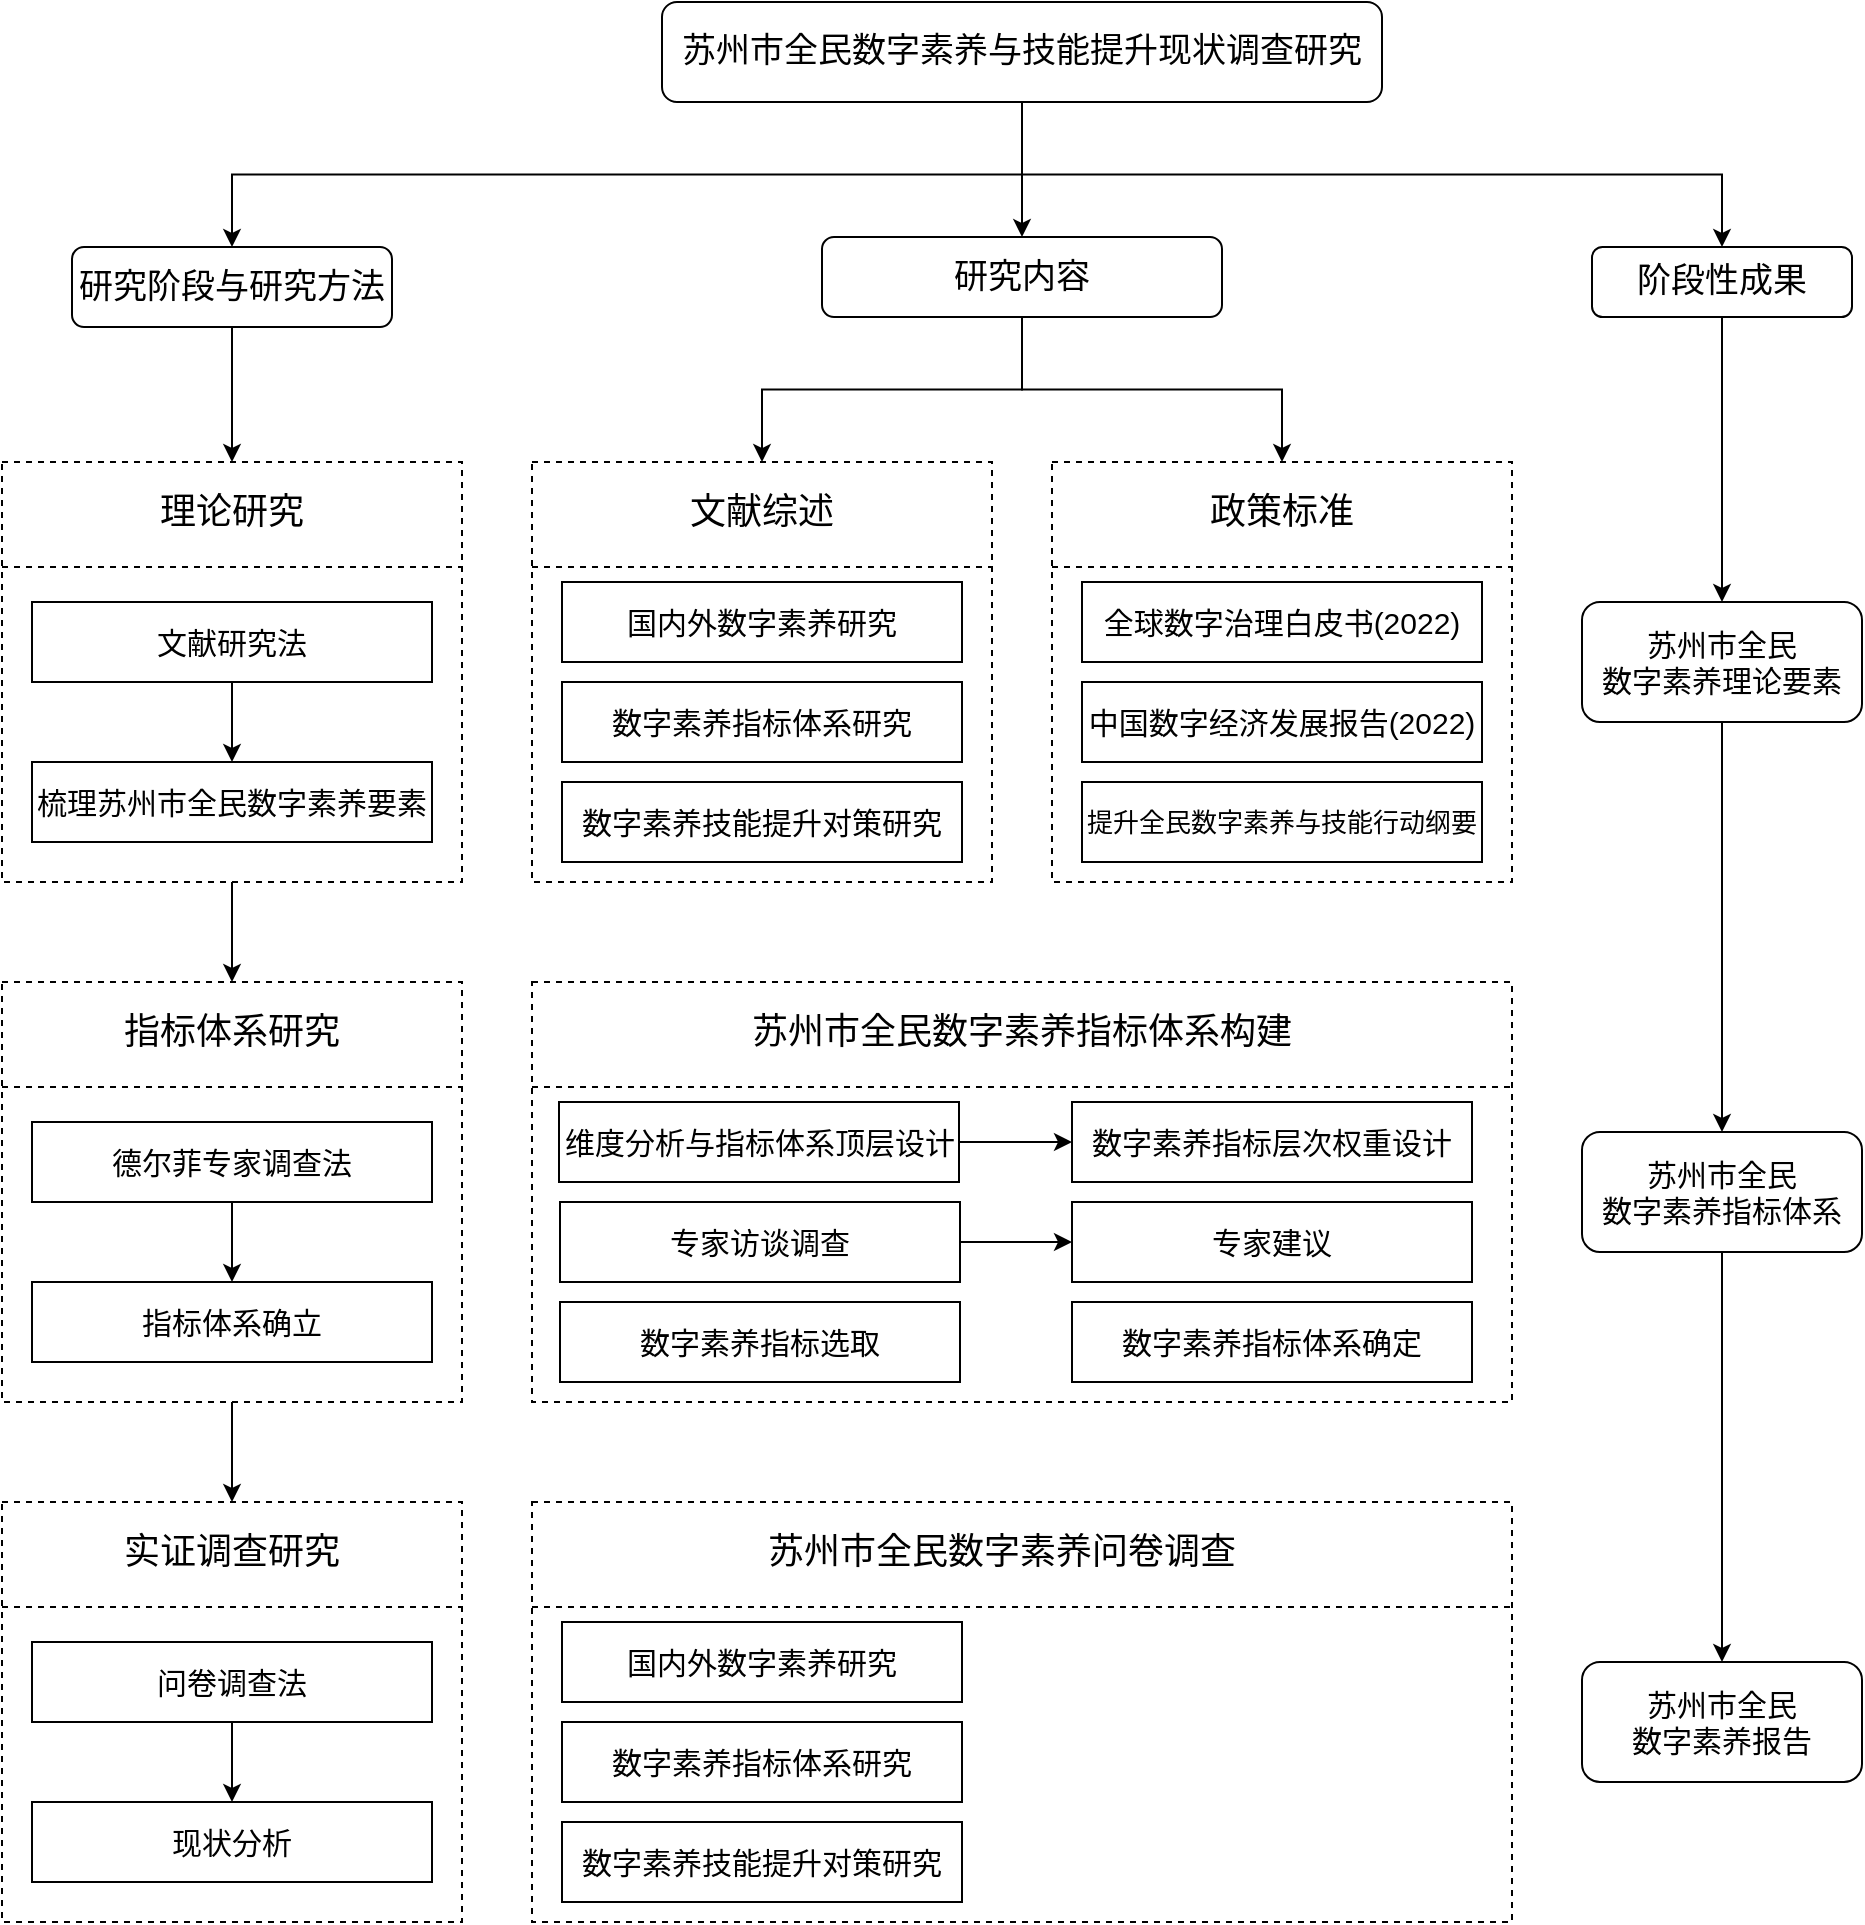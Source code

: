 <mxfile version="21.1.8" type="github">
  <diagram name="第 1 页" id="ylQiIapKLuFGazXnUSWv">
    <mxGraphModel dx="1811" dy="585" grid="1" gridSize="10" guides="1" tooltips="1" connect="1" arrows="1" fold="1" page="1" pageScale="1" pageWidth="827" pageHeight="1169" math="0" shadow="0">
      <root>
        <mxCell id="0" />
        <mxCell id="1" parent="0" />
        <mxCell id="sdYyX6AsqRZzDsCQbQxA-26" style="edgeStyle=orthogonalEdgeStyle;rounded=0;orthogonalLoop=1;jettySize=auto;html=1;exitX=0.5;exitY=1;exitDx=0;exitDy=0;" edge="1" parent="1" source="sdYyX6AsqRZzDsCQbQxA-2" target="sdYyX6AsqRZzDsCQbQxA-4">
          <mxGeometry relative="1" as="geometry" />
        </mxCell>
        <mxCell id="sdYyX6AsqRZzDsCQbQxA-27" style="edgeStyle=orthogonalEdgeStyle;rounded=0;orthogonalLoop=1;jettySize=auto;html=1;exitX=0.5;exitY=1;exitDx=0;exitDy=0;entryX=0.5;entryY=0;entryDx=0;entryDy=0;" edge="1" parent="1" source="sdYyX6AsqRZzDsCQbQxA-2" target="sdYyX6AsqRZzDsCQbQxA-7">
          <mxGeometry relative="1" as="geometry" />
        </mxCell>
        <mxCell id="sdYyX6AsqRZzDsCQbQxA-28" style="edgeStyle=orthogonalEdgeStyle;rounded=0;orthogonalLoop=1;jettySize=auto;html=1;exitX=0.5;exitY=1;exitDx=0;exitDy=0;entryX=0.5;entryY=0;entryDx=0;entryDy=0;" edge="1" parent="1" source="sdYyX6AsqRZzDsCQbQxA-2" target="sdYyX6AsqRZzDsCQbQxA-5">
          <mxGeometry relative="1" as="geometry" />
        </mxCell>
        <mxCell id="sdYyX6AsqRZzDsCQbQxA-2" value="苏州市全民数字素养与技能提升现状调查研究" style="rounded=1;whiteSpace=wrap;html=1;fontSize=17;" vertex="1" parent="1">
          <mxGeometry x="265" y="20" width="360" height="50" as="geometry" />
        </mxCell>
        <mxCell id="sdYyX6AsqRZzDsCQbQxA-42" style="edgeStyle=orthogonalEdgeStyle;rounded=0;orthogonalLoop=1;jettySize=auto;html=1;exitX=0.5;exitY=1;exitDx=0;exitDy=0;entryX=0.5;entryY=0;entryDx=0;entryDy=0;" edge="1" parent="1" source="sdYyX6AsqRZzDsCQbQxA-4" target="sdYyX6AsqRZzDsCQbQxA-9">
          <mxGeometry relative="1" as="geometry" />
        </mxCell>
        <mxCell id="sdYyX6AsqRZzDsCQbQxA-43" style="edgeStyle=orthogonalEdgeStyle;rounded=0;orthogonalLoop=1;jettySize=auto;html=1;exitX=0.5;exitY=1;exitDx=0;exitDy=0;entryX=0.5;entryY=0;entryDx=0;entryDy=0;" edge="1" parent="1" source="sdYyX6AsqRZzDsCQbQxA-4" target="sdYyX6AsqRZzDsCQbQxA-17">
          <mxGeometry relative="1" as="geometry" />
        </mxCell>
        <mxCell id="sdYyX6AsqRZzDsCQbQxA-4" value="研究内容" style="rounded=1;whiteSpace=wrap;html=1;fontSize=17;" vertex="1" parent="1">
          <mxGeometry x="345" y="137.5" width="200" height="40" as="geometry" />
        </mxCell>
        <mxCell id="sdYyX6AsqRZzDsCQbQxA-45" style="edgeStyle=orthogonalEdgeStyle;rounded=0;orthogonalLoop=1;jettySize=auto;html=1;exitX=0.5;exitY=1;exitDx=0;exitDy=0;entryX=0.5;entryY=0;entryDx=0;entryDy=0;" edge="1" parent="1" source="sdYyX6AsqRZzDsCQbQxA-5" target="sdYyX6AsqRZzDsCQbQxA-44">
          <mxGeometry relative="1" as="geometry" />
        </mxCell>
        <mxCell id="sdYyX6AsqRZzDsCQbQxA-5" value="阶段性成果" style="rounded=1;whiteSpace=wrap;html=1;fontSize=17;" vertex="1" parent="1">
          <mxGeometry x="730" y="142.5" width="130" height="35" as="geometry" />
        </mxCell>
        <mxCell id="sdYyX6AsqRZzDsCQbQxA-41" style="edgeStyle=orthogonalEdgeStyle;rounded=0;orthogonalLoop=1;jettySize=auto;html=1;exitX=0.5;exitY=1;exitDx=0;exitDy=0;entryX=0.5;entryY=0;entryDx=0;entryDy=0;" edge="1" parent="1" source="sdYyX6AsqRZzDsCQbQxA-7" target="sdYyX6AsqRZzDsCQbQxA-32">
          <mxGeometry relative="1" as="geometry" />
        </mxCell>
        <mxCell id="sdYyX6AsqRZzDsCQbQxA-7" value="研究阶段与研究方法" style="rounded=1;whiteSpace=wrap;html=1;fontSize=17;" vertex="1" parent="1">
          <mxGeometry x="-30" y="142.5" width="160" height="40" as="geometry" />
        </mxCell>
        <mxCell id="sdYyX6AsqRZzDsCQbQxA-9" value="" style="rounded=0;whiteSpace=wrap;html=1;dashed=1;" vertex="1" parent="1">
          <mxGeometry x="200" y="250" width="230" height="210" as="geometry" />
        </mxCell>
        <mxCell id="sdYyX6AsqRZzDsCQbQxA-10" value="" style="endArrow=none;dashed=1;html=1;rounded=0;entryX=1;entryY=0.25;entryDx=0;entryDy=0;exitX=0;exitY=0.25;exitDx=0;exitDy=0;" edge="1" parent="1" source="sdYyX6AsqRZzDsCQbQxA-9" target="sdYyX6AsqRZzDsCQbQxA-9">
          <mxGeometry width="50" height="50" relative="1" as="geometry">
            <mxPoint x="360" y="350" as="sourcePoint" />
            <mxPoint x="410" y="300" as="targetPoint" />
          </mxGeometry>
        </mxCell>
        <mxCell id="sdYyX6AsqRZzDsCQbQxA-11" value="文献综述" style="text;html=1;strokeColor=none;fillColor=none;align=center;verticalAlign=middle;whiteSpace=wrap;rounded=0;fontSize=18;" vertex="1" parent="1">
          <mxGeometry x="240" y="260" width="150" height="30" as="geometry" />
        </mxCell>
        <mxCell id="sdYyX6AsqRZzDsCQbQxA-14" value="国内外数字素养研究" style="rounded=0;whiteSpace=wrap;html=1;fontSize=15;" vertex="1" parent="1">
          <mxGeometry x="215" y="310" width="200" height="40" as="geometry" />
        </mxCell>
        <mxCell id="sdYyX6AsqRZzDsCQbQxA-15" value="数字素养指标体系研究" style="rounded=0;whiteSpace=wrap;html=1;fontSize=15;" vertex="1" parent="1">
          <mxGeometry x="215" y="360" width="200" height="40" as="geometry" />
        </mxCell>
        <mxCell id="sdYyX6AsqRZzDsCQbQxA-16" value="数字素养技能提升对策研究" style="rounded=0;whiteSpace=wrap;html=1;fontSize=15;" vertex="1" parent="1">
          <mxGeometry x="215" y="410" width="200" height="40" as="geometry" />
        </mxCell>
        <mxCell id="sdYyX6AsqRZzDsCQbQxA-17" value="" style="rounded=0;whiteSpace=wrap;html=1;dashed=1;" vertex="1" parent="1">
          <mxGeometry x="460" y="250" width="230" height="210" as="geometry" />
        </mxCell>
        <mxCell id="sdYyX6AsqRZzDsCQbQxA-18" value="" style="endArrow=none;dashed=1;html=1;rounded=0;entryX=1;entryY=0.25;entryDx=0;entryDy=0;exitX=0;exitY=0.25;exitDx=0;exitDy=0;" edge="1" parent="1" source="sdYyX6AsqRZzDsCQbQxA-17" target="sdYyX6AsqRZzDsCQbQxA-17">
          <mxGeometry width="50" height="50" relative="1" as="geometry">
            <mxPoint x="620" y="350" as="sourcePoint" />
            <mxPoint x="670" y="300" as="targetPoint" />
          </mxGeometry>
        </mxCell>
        <mxCell id="sdYyX6AsqRZzDsCQbQxA-19" value="政策标准" style="text;html=1;strokeColor=none;fillColor=none;align=center;verticalAlign=middle;whiteSpace=wrap;rounded=0;fontSize=18;" vertex="1" parent="1">
          <mxGeometry x="500" y="260" width="150" height="30" as="geometry" />
        </mxCell>
        <mxCell id="sdYyX6AsqRZzDsCQbQxA-20" value="全球数字治理白皮书(2022)" style="rounded=0;whiteSpace=wrap;html=1;fontSize=15;" vertex="1" parent="1">
          <mxGeometry x="475" y="310" width="200" height="40" as="geometry" />
        </mxCell>
        <mxCell id="sdYyX6AsqRZzDsCQbQxA-21" value="中国数字经济发展报告(2022)" style="rounded=0;whiteSpace=wrap;html=1;fontSize=15;" vertex="1" parent="1">
          <mxGeometry x="475" y="360" width="200" height="40" as="geometry" />
        </mxCell>
        <mxCell id="sdYyX6AsqRZzDsCQbQxA-22" value="提升全民数字素养与技能行动纲要" style="rounded=0;whiteSpace=wrap;html=1;fontSize=13;" vertex="1" parent="1">
          <mxGeometry x="475" y="410" width="200" height="40" as="geometry" />
        </mxCell>
        <mxCell id="sdYyX6AsqRZzDsCQbQxA-76" style="edgeStyle=orthogonalEdgeStyle;rounded=0;orthogonalLoop=1;jettySize=auto;html=1;exitX=0.5;exitY=1;exitDx=0;exitDy=0;entryX=0.5;entryY=0;entryDx=0;entryDy=0;" edge="1" parent="1" source="sdYyX6AsqRZzDsCQbQxA-32" target="sdYyX6AsqRZzDsCQbQxA-50">
          <mxGeometry relative="1" as="geometry" />
        </mxCell>
        <mxCell id="sdYyX6AsqRZzDsCQbQxA-32" value="" style="rounded=0;whiteSpace=wrap;html=1;dashed=1;" vertex="1" parent="1">
          <mxGeometry x="-65" y="250" width="230" height="210" as="geometry" />
        </mxCell>
        <mxCell id="sdYyX6AsqRZzDsCQbQxA-33" value="" style="endArrow=none;dashed=1;html=1;rounded=0;entryX=1;entryY=0.25;entryDx=0;entryDy=0;exitX=0;exitY=0.25;exitDx=0;exitDy=0;" edge="1" parent="1" source="sdYyX6AsqRZzDsCQbQxA-32" target="sdYyX6AsqRZzDsCQbQxA-32">
          <mxGeometry width="50" height="50" relative="1" as="geometry">
            <mxPoint x="95" y="350" as="sourcePoint" />
            <mxPoint x="145" y="300" as="targetPoint" />
          </mxGeometry>
        </mxCell>
        <mxCell id="sdYyX6AsqRZzDsCQbQxA-34" value="理论研究" style="text;html=1;strokeColor=none;fillColor=none;align=center;verticalAlign=middle;whiteSpace=wrap;rounded=0;fontSize=18;" vertex="1" parent="1">
          <mxGeometry x="-25" y="260" width="150" height="30" as="geometry" />
        </mxCell>
        <mxCell id="sdYyX6AsqRZzDsCQbQxA-38" value="" style="edgeStyle=orthogonalEdgeStyle;rounded=0;orthogonalLoop=1;jettySize=auto;html=1;" edge="1" parent="1" source="sdYyX6AsqRZzDsCQbQxA-35" target="sdYyX6AsqRZzDsCQbQxA-36">
          <mxGeometry relative="1" as="geometry" />
        </mxCell>
        <mxCell id="sdYyX6AsqRZzDsCQbQxA-35" value="文献研究法" style="rounded=0;whiteSpace=wrap;html=1;fontSize=15;" vertex="1" parent="1">
          <mxGeometry x="-50" y="320" width="200" height="40" as="geometry" />
        </mxCell>
        <mxCell id="sdYyX6AsqRZzDsCQbQxA-36" value="梳理苏州市全民数字素养要素" style="rounded=0;whiteSpace=wrap;html=1;fontSize=15;" vertex="1" parent="1">
          <mxGeometry x="-50" y="400" width="200" height="40" as="geometry" />
        </mxCell>
        <mxCell id="sdYyX6AsqRZzDsCQbQxA-48" style="edgeStyle=orthogonalEdgeStyle;rounded=0;orthogonalLoop=1;jettySize=auto;html=1;exitX=0.5;exitY=1;exitDx=0;exitDy=0;entryX=0.5;entryY=0;entryDx=0;entryDy=0;" edge="1" parent="1" source="sdYyX6AsqRZzDsCQbQxA-44" target="sdYyX6AsqRZzDsCQbQxA-46">
          <mxGeometry relative="1" as="geometry" />
        </mxCell>
        <mxCell id="sdYyX6AsqRZzDsCQbQxA-44" value="苏州市全民&lt;br&gt;数字素养理论要素" style="rounded=1;whiteSpace=wrap;html=1;fontSize=15;" vertex="1" parent="1">
          <mxGeometry x="725" y="320" width="140" height="60" as="geometry" />
        </mxCell>
        <mxCell id="sdYyX6AsqRZzDsCQbQxA-49" style="edgeStyle=orthogonalEdgeStyle;rounded=0;orthogonalLoop=1;jettySize=auto;html=1;exitX=0.5;exitY=1;exitDx=0;exitDy=0;entryX=0.5;entryY=0;entryDx=0;entryDy=0;" edge="1" parent="1" source="sdYyX6AsqRZzDsCQbQxA-46" target="sdYyX6AsqRZzDsCQbQxA-47">
          <mxGeometry relative="1" as="geometry" />
        </mxCell>
        <mxCell id="sdYyX6AsqRZzDsCQbQxA-46" value="苏州市全民&lt;br&gt;数字素养指标体系" style="rounded=1;whiteSpace=wrap;html=1;fontSize=15;" vertex="1" parent="1">
          <mxGeometry x="725" y="585" width="140" height="60" as="geometry" />
        </mxCell>
        <mxCell id="sdYyX6AsqRZzDsCQbQxA-47" value="苏州市全民&lt;br&gt;数字素养报告" style="rounded=1;whiteSpace=wrap;html=1;fontSize=15;" vertex="1" parent="1">
          <mxGeometry x="725" y="850" width="140" height="60" as="geometry" />
        </mxCell>
        <mxCell id="sdYyX6AsqRZzDsCQbQxA-78" style="edgeStyle=orthogonalEdgeStyle;rounded=0;orthogonalLoop=1;jettySize=auto;html=1;exitX=0.5;exitY=1;exitDx=0;exitDy=0;entryX=0.5;entryY=0;entryDx=0;entryDy=0;" edge="1" parent="1" source="sdYyX6AsqRZzDsCQbQxA-50" target="sdYyX6AsqRZzDsCQbQxA-57">
          <mxGeometry relative="1" as="geometry" />
        </mxCell>
        <mxCell id="sdYyX6AsqRZzDsCQbQxA-50" value="" style="rounded=0;whiteSpace=wrap;html=1;dashed=1;" vertex="1" parent="1">
          <mxGeometry x="-65" y="510" width="230" height="210" as="geometry" />
        </mxCell>
        <mxCell id="sdYyX6AsqRZzDsCQbQxA-51" value="" style="endArrow=none;dashed=1;html=1;rounded=0;entryX=1;entryY=0.25;entryDx=0;entryDy=0;exitX=0;exitY=0.25;exitDx=0;exitDy=0;" edge="1" parent="1" source="sdYyX6AsqRZzDsCQbQxA-50" target="sdYyX6AsqRZzDsCQbQxA-50">
          <mxGeometry width="50" height="50" relative="1" as="geometry">
            <mxPoint x="95" y="610" as="sourcePoint" />
            <mxPoint x="145" y="560" as="targetPoint" />
          </mxGeometry>
        </mxCell>
        <mxCell id="sdYyX6AsqRZzDsCQbQxA-53" value="" style="edgeStyle=orthogonalEdgeStyle;rounded=0;orthogonalLoop=1;jettySize=auto;html=1;" edge="1" parent="1" source="sdYyX6AsqRZzDsCQbQxA-54" target="sdYyX6AsqRZzDsCQbQxA-55">
          <mxGeometry relative="1" as="geometry" />
        </mxCell>
        <mxCell id="sdYyX6AsqRZzDsCQbQxA-54" value="德尔菲专家调查法" style="rounded=0;whiteSpace=wrap;html=1;fontSize=15;" vertex="1" parent="1">
          <mxGeometry x="-50" y="580" width="200" height="40" as="geometry" />
        </mxCell>
        <mxCell id="sdYyX6AsqRZzDsCQbQxA-55" value="指标体系确立" style="rounded=0;whiteSpace=wrap;html=1;fontSize=15;" vertex="1" parent="1">
          <mxGeometry x="-50" y="660" width="200" height="40" as="geometry" />
        </mxCell>
        <mxCell id="sdYyX6AsqRZzDsCQbQxA-56" value="指标体系研究" style="text;html=1;strokeColor=none;fillColor=none;align=center;verticalAlign=middle;whiteSpace=wrap;rounded=0;fontSize=18;" vertex="1" parent="1">
          <mxGeometry x="-25" y="520" width="150" height="30" as="geometry" />
        </mxCell>
        <mxCell id="sdYyX6AsqRZzDsCQbQxA-57" value="" style="rounded=0;whiteSpace=wrap;html=1;dashed=1;" vertex="1" parent="1">
          <mxGeometry x="-65" y="770" width="230" height="210" as="geometry" />
        </mxCell>
        <mxCell id="sdYyX6AsqRZzDsCQbQxA-58" value="" style="endArrow=none;dashed=1;html=1;rounded=0;entryX=1;entryY=0.25;entryDx=0;entryDy=0;exitX=0;exitY=0.25;exitDx=0;exitDy=0;" edge="1" parent="1" source="sdYyX6AsqRZzDsCQbQxA-57" target="sdYyX6AsqRZzDsCQbQxA-57">
          <mxGeometry width="50" height="50" relative="1" as="geometry">
            <mxPoint x="95" y="870" as="sourcePoint" />
            <mxPoint x="145" y="820" as="targetPoint" />
          </mxGeometry>
        </mxCell>
        <mxCell id="sdYyX6AsqRZzDsCQbQxA-59" value="" style="edgeStyle=orthogonalEdgeStyle;rounded=0;orthogonalLoop=1;jettySize=auto;html=1;" edge="1" parent="1" source="sdYyX6AsqRZzDsCQbQxA-60" target="sdYyX6AsqRZzDsCQbQxA-61">
          <mxGeometry relative="1" as="geometry" />
        </mxCell>
        <mxCell id="sdYyX6AsqRZzDsCQbQxA-60" value="问卷调查法" style="rounded=0;whiteSpace=wrap;html=1;fontSize=15;" vertex="1" parent="1">
          <mxGeometry x="-50" y="840" width="200" height="40" as="geometry" />
        </mxCell>
        <mxCell id="sdYyX6AsqRZzDsCQbQxA-61" value="现状分析" style="rounded=0;whiteSpace=wrap;html=1;fontSize=15;" vertex="1" parent="1">
          <mxGeometry x="-50" y="920" width="200" height="40" as="geometry" />
        </mxCell>
        <mxCell id="sdYyX6AsqRZzDsCQbQxA-62" value="实证调查研究" style="text;html=1;strokeColor=none;fillColor=none;align=center;verticalAlign=middle;whiteSpace=wrap;rounded=0;fontSize=18;" vertex="1" parent="1">
          <mxGeometry x="-25" y="780" width="150" height="30" as="geometry" />
        </mxCell>
        <mxCell id="sdYyX6AsqRZzDsCQbQxA-63" value="" style="rounded=0;whiteSpace=wrap;html=1;dashed=1;" vertex="1" parent="1">
          <mxGeometry x="200" y="510" width="490" height="210" as="geometry" />
        </mxCell>
        <mxCell id="sdYyX6AsqRZzDsCQbQxA-64" value="" style="endArrow=none;dashed=1;html=1;rounded=0;entryX=1;entryY=0.25;entryDx=0;entryDy=0;exitX=0;exitY=0.25;exitDx=0;exitDy=0;" edge="1" parent="1" source="sdYyX6AsqRZzDsCQbQxA-63" target="sdYyX6AsqRZzDsCQbQxA-63">
          <mxGeometry width="50" height="50" relative="1" as="geometry">
            <mxPoint x="360" y="610" as="sourcePoint" />
            <mxPoint x="410" y="560" as="targetPoint" />
          </mxGeometry>
        </mxCell>
        <mxCell id="sdYyX6AsqRZzDsCQbQxA-65" value="苏州市全民数字素养指标体系构建" style="text;html=1;strokeColor=none;fillColor=none;align=center;verticalAlign=middle;whiteSpace=wrap;rounded=0;fontSize=18;" vertex="1" parent="1">
          <mxGeometry x="250" y="520" width="390" height="30" as="geometry" />
        </mxCell>
        <mxCell id="sdYyX6AsqRZzDsCQbQxA-67" value="数字素养指标选取" style="rounded=0;whiteSpace=wrap;html=1;fontSize=15;" vertex="1" parent="1">
          <mxGeometry x="214" y="670" width="200" height="40" as="geometry" />
        </mxCell>
        <mxCell id="sdYyX6AsqRZzDsCQbQxA-83" style="edgeStyle=orthogonalEdgeStyle;rounded=0;orthogonalLoop=1;jettySize=auto;html=1;exitX=1;exitY=0.5;exitDx=0;exitDy=0;entryX=0;entryY=0.5;entryDx=0;entryDy=0;" edge="1" parent="1" source="sdYyX6AsqRZzDsCQbQxA-68" target="sdYyX6AsqRZzDsCQbQxA-81">
          <mxGeometry relative="1" as="geometry" />
        </mxCell>
        <mxCell id="sdYyX6AsqRZzDsCQbQxA-68" value="专家访谈调查" style="rounded=0;whiteSpace=wrap;html=1;fontSize=15;" vertex="1" parent="1">
          <mxGeometry x="214" y="620" width="200" height="40" as="geometry" />
        </mxCell>
        <mxCell id="sdYyX6AsqRZzDsCQbQxA-69" value="" style="rounded=0;whiteSpace=wrap;html=1;dashed=1;" vertex="1" parent="1">
          <mxGeometry x="200" y="770" width="490" height="210" as="geometry" />
        </mxCell>
        <mxCell id="sdYyX6AsqRZzDsCQbQxA-70" value="" style="endArrow=none;dashed=1;html=1;rounded=0;entryX=1;entryY=0.25;entryDx=0;entryDy=0;exitX=0;exitY=0.25;exitDx=0;exitDy=0;" edge="1" parent="1" source="sdYyX6AsqRZzDsCQbQxA-69" target="sdYyX6AsqRZzDsCQbQxA-69">
          <mxGeometry width="50" height="50" relative="1" as="geometry">
            <mxPoint x="360" y="870" as="sourcePoint" />
            <mxPoint x="410" y="820" as="targetPoint" />
          </mxGeometry>
        </mxCell>
        <mxCell id="sdYyX6AsqRZzDsCQbQxA-71" value="苏州市全民数字素养问卷调查" style="text;html=1;strokeColor=none;fillColor=none;align=center;verticalAlign=middle;whiteSpace=wrap;rounded=0;fontSize=18;" vertex="1" parent="1">
          <mxGeometry x="240" y="780" width="390" height="30" as="geometry" />
        </mxCell>
        <mxCell id="sdYyX6AsqRZzDsCQbQxA-72" value="国内外数字素养研究" style="rounded=0;whiteSpace=wrap;html=1;fontSize=15;" vertex="1" parent="1">
          <mxGeometry x="215" y="830" width="200" height="40" as="geometry" />
        </mxCell>
        <mxCell id="sdYyX6AsqRZzDsCQbQxA-73" value="数字素养指标体系研究" style="rounded=0;whiteSpace=wrap;html=1;fontSize=15;" vertex="1" parent="1">
          <mxGeometry x="215" y="880" width="200" height="40" as="geometry" />
        </mxCell>
        <mxCell id="sdYyX6AsqRZzDsCQbQxA-74" value="数字素养技能提升对策研究" style="rounded=0;whiteSpace=wrap;html=1;fontSize=15;" vertex="1" parent="1">
          <mxGeometry x="215" y="930" width="200" height="40" as="geometry" />
        </mxCell>
        <mxCell id="sdYyX6AsqRZzDsCQbQxA-84" style="edgeStyle=orthogonalEdgeStyle;rounded=0;orthogonalLoop=1;jettySize=auto;html=1;exitX=1;exitY=0.5;exitDx=0;exitDy=0;entryX=0;entryY=0.5;entryDx=0;entryDy=0;" edge="1" parent="1" source="sdYyX6AsqRZzDsCQbQxA-79" target="sdYyX6AsqRZzDsCQbQxA-80">
          <mxGeometry relative="1" as="geometry" />
        </mxCell>
        <mxCell id="sdYyX6AsqRZzDsCQbQxA-79" value="维度分析与指标体系顶层设计" style="rounded=0;whiteSpace=wrap;html=1;fontSize=15;" vertex="1" parent="1">
          <mxGeometry x="213.5" y="570" width="200" height="40" as="geometry" />
        </mxCell>
        <mxCell id="sdYyX6AsqRZzDsCQbQxA-80" value="数字素养指标层次权重设计" style="rounded=0;whiteSpace=wrap;html=1;fontSize=15;" vertex="1" parent="1">
          <mxGeometry x="470" y="570" width="200" height="40" as="geometry" />
        </mxCell>
        <mxCell id="sdYyX6AsqRZzDsCQbQxA-81" value="专家建议" style="rounded=0;whiteSpace=wrap;html=1;fontSize=15;" vertex="1" parent="1">
          <mxGeometry x="470" y="620" width="200" height="40" as="geometry" />
        </mxCell>
        <mxCell id="sdYyX6AsqRZzDsCQbQxA-82" value="数字素养指标体系确定" style="rounded=0;whiteSpace=wrap;html=1;fontSize=15;" vertex="1" parent="1">
          <mxGeometry x="470" y="670" width="200" height="40" as="geometry" />
        </mxCell>
      </root>
    </mxGraphModel>
  </diagram>
</mxfile>
